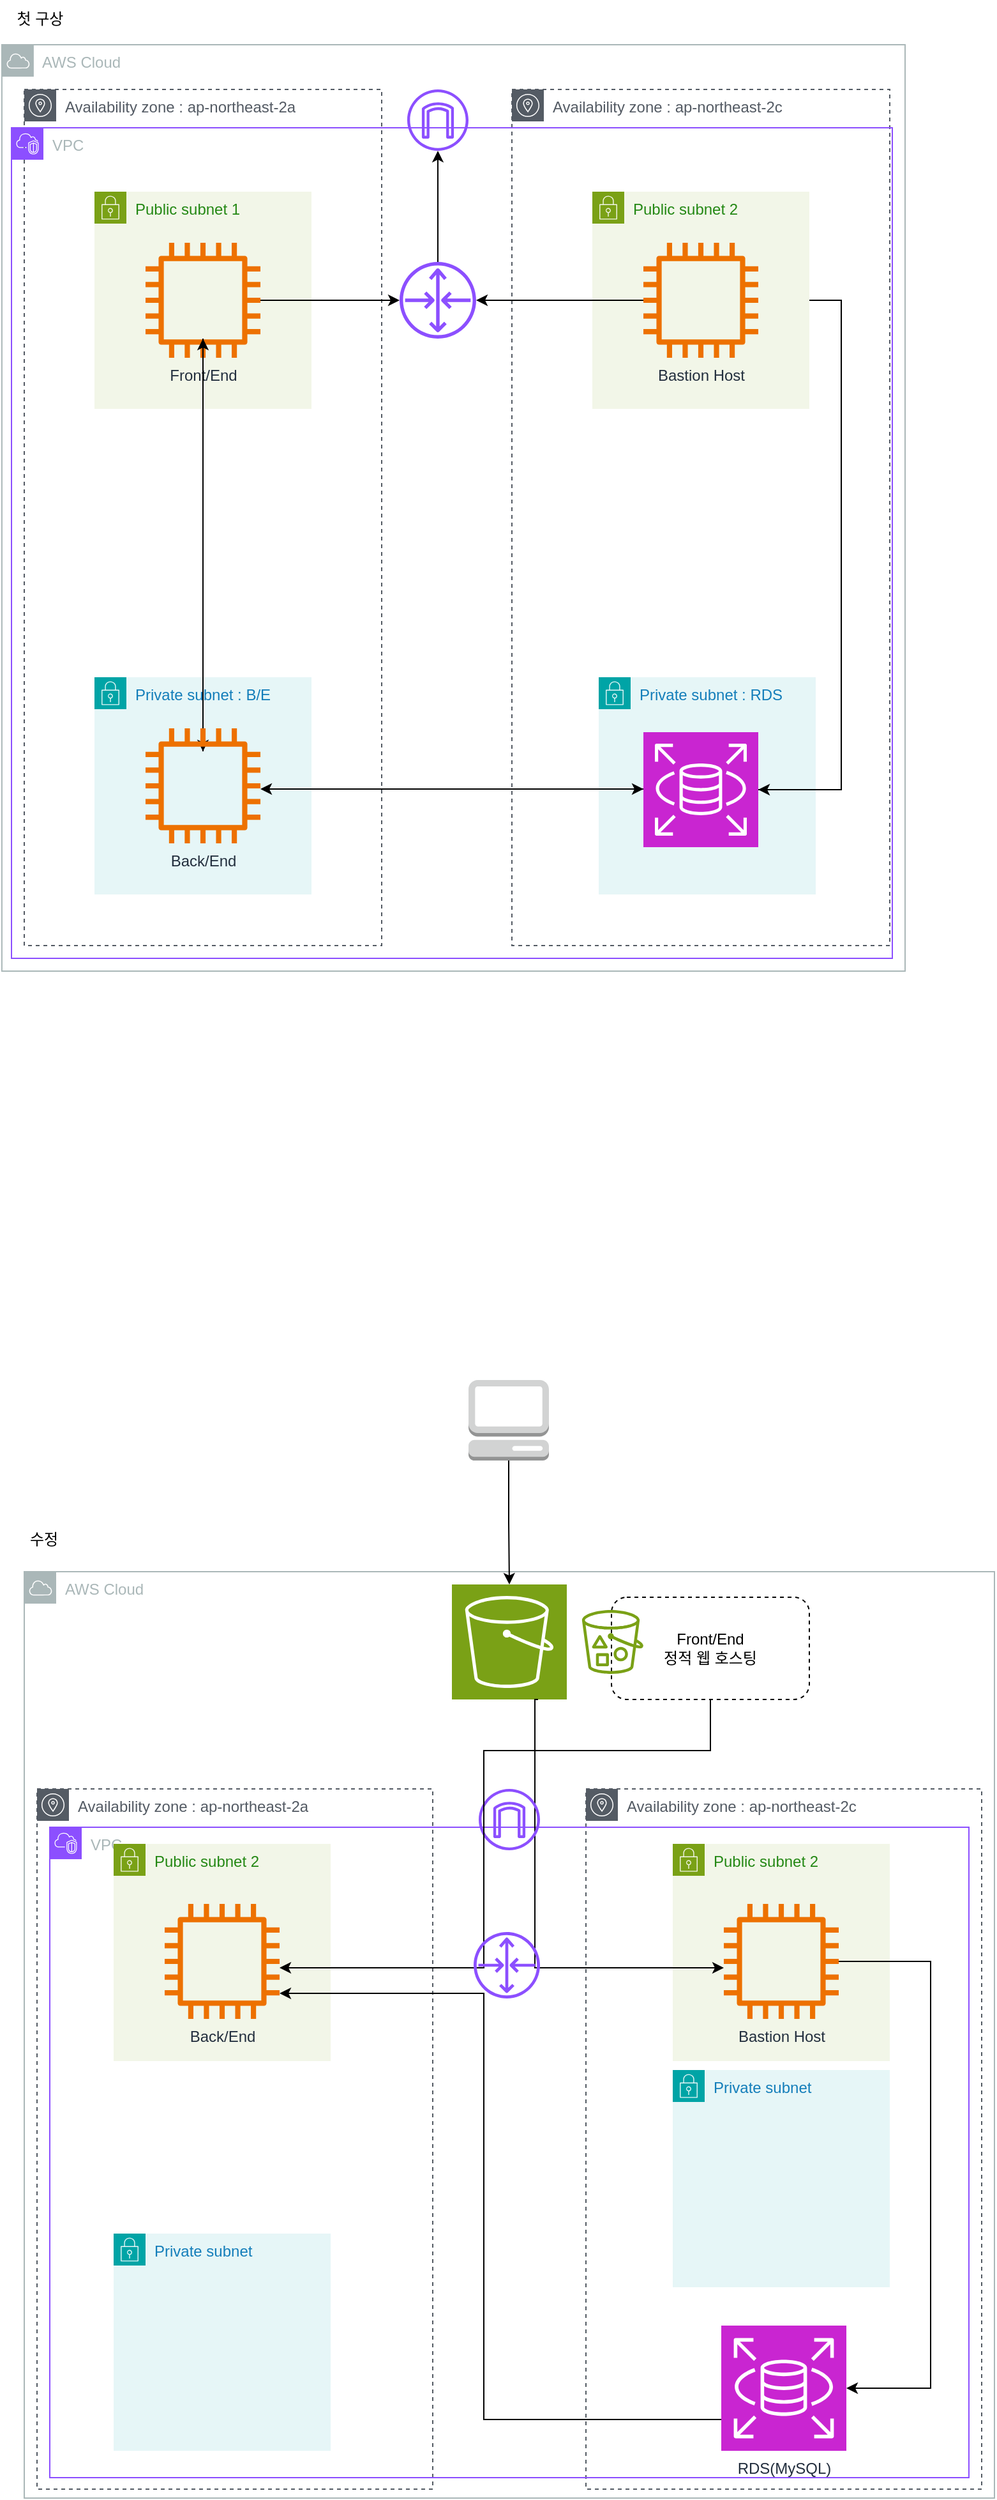<mxfile version="24.8.2">
  <diagram name="페이지-1" id="5gEI9ucqlpTtz-7oKbEV">
    <mxGraphModel dx="753" dy="1181" grid="1" gridSize="10" guides="1" tooltips="1" connect="1" arrows="1" fold="1" page="1" pageScale="1" pageWidth="827" pageHeight="1169" math="0" shadow="0">
      <root>
        <mxCell id="0" />
        <mxCell id="1" parent="0" />
        <mxCell id="hJIwRo_jDM6yLLJMVprT-30" value="Availability zone : ap-northeast-2c" style="sketch=0;outlineConnect=0;gradientColor=none;html=1;whiteSpace=wrap;fontSize=12;fontStyle=0;shape=mxgraph.aws4.group;grIcon=mxgraph.aws4.group_availability_zone;strokeColor=#545B64;fillColor=none;verticalAlign=top;align=left;spacingLeft=30;fontColor=#545B64;dashed=1;movable=1;resizable=1;rotatable=1;deletable=1;editable=1;locked=0;connectable=1;" parent="1" vertex="1">
          <mxGeometry x="422" y="210" width="296" height="670" as="geometry" />
        </mxCell>
        <mxCell id="hJIwRo_jDM6yLLJMVprT-66" value="AWS Cloud" style="sketch=0;outlineConnect=0;gradientColor=none;html=1;whiteSpace=wrap;fontSize=12;fontStyle=0;shape=mxgraph.aws4.group;grIcon=mxgraph.aws4.group_aws_cloud;strokeColor=#AAB7B8;fillColor=none;verticalAlign=top;align=left;spacingLeft=30;fontColor=#AAB7B8;dashed=0;" parent="1" vertex="1">
          <mxGeometry x="40" y="1370" width="760" height="725" as="geometry" />
        </mxCell>
        <mxCell id="hJIwRo_jDM6yLLJMVprT-32" value="AWS Cloud" style="sketch=0;outlineConnect=0;gradientColor=none;html=1;whiteSpace=wrap;fontSize=12;fontStyle=0;shape=mxgraph.aws4.group;grIcon=mxgraph.aws4.group_aws_cloud;strokeColor=#AAB7B8;fillColor=none;verticalAlign=top;align=left;spacingLeft=30;fontColor=#AAB7B8;dashed=0;" parent="1" vertex="1">
          <mxGeometry x="22.45" y="175" width="707.55" height="725" as="geometry" />
        </mxCell>
        <mxCell id="hJIwRo_jDM6yLLJMVprT-27" value="Availability zone : ap-northeast-2a" style="sketch=0;outlineConnect=0;gradientColor=none;html=1;whiteSpace=wrap;fontSize=12;fontStyle=0;shape=mxgraph.aws4.group;grIcon=mxgraph.aws4.group_availability_zone;strokeColor=#545B64;fillColor=none;verticalAlign=top;align=left;spacingLeft=30;fontColor=#545B64;dashed=1;movable=1;resizable=1;rotatable=1;deletable=1;editable=1;locked=0;connectable=1;" parent="1" vertex="1">
          <mxGeometry x="40" y="210" width="280" height="670" as="geometry" />
        </mxCell>
        <mxCell id="hJIwRo_jDM6yLLJMVprT-26" value="VPC" style="points=[[0,0],[0.25,0],[0.5,0],[0.75,0],[1,0],[1,0.25],[1,0.5],[1,0.75],[1,1],[0.75,1],[0.5,1],[0.25,1],[0,1],[0,0.75],[0,0.5],[0,0.25]];outlineConnect=0;gradientColor=none;html=1;whiteSpace=wrap;fontSize=12;fontStyle=0;container=0;pointerEvents=0;collapsible=0;recursiveResize=0;shape=mxgraph.aws4.group;grIcon=mxgraph.aws4.group_vpc2;strokeColor=#8C4FFF;fillColor=none;verticalAlign=top;align=left;spacingLeft=30;fontColor=#AAB7B8;dashed=0;movable=1;resizable=1;rotatable=1;deletable=1;editable=1;locked=0;connectable=1;" parent="1" vertex="1">
          <mxGeometry x="30" y="240" width="690" height="650" as="geometry" />
        </mxCell>
        <mxCell id="hJIwRo_jDM6yLLJMVprT-3" value="Private subnet : RDS" style="points=[[0,0],[0.25,0],[0.5,0],[0.75,0],[1,0],[1,0.25],[1,0.5],[1,0.75],[1,1],[0.75,1],[0.5,1],[0.25,1],[0,1],[0,0.75],[0,0.5],[0,0.25]];outlineConnect=0;gradientColor=none;html=1;whiteSpace=wrap;fontSize=12;fontStyle=0;container=0;pointerEvents=0;collapsible=0;recursiveResize=0;shape=mxgraph.aws4.group;grIcon=mxgraph.aws4.group_security_group;grStroke=0;strokeColor=#00A4A6;fillColor=#E6F6F7;verticalAlign=top;align=left;spacingLeft=30;fontColor=#147EBA;dashed=0;" parent="1" vertex="1">
          <mxGeometry x="490" y="670" width="170" height="170" as="geometry" />
        </mxCell>
        <mxCell id="hJIwRo_jDM6yLLJMVprT-65" value="첫 구상" style="text;html=1;align=center;verticalAlign=middle;resizable=0;points=[];autosize=1;strokeColor=none;fillColor=none;" parent="1" vertex="1">
          <mxGeometry x="22.45" y="140" width="60" height="30" as="geometry" />
        </mxCell>
        <mxCell id="hJIwRo_jDM6yLLJMVprT-67" value="수정" style="text;html=1;align=center;verticalAlign=middle;resizable=0;points=[];autosize=1;strokeColor=none;fillColor=none;" parent="1" vertex="1">
          <mxGeometry x="30" y="1330" width="50" height="30" as="geometry" />
        </mxCell>
        <mxCell id="hJIwRo_jDM6yLLJMVprT-35" value="" style="sketch=0;points=[[0,0,0],[0.25,0,0],[0.5,0,0],[0.75,0,0],[1,0,0],[0,1,0],[0.25,1,0],[0.5,1,0],[0.75,1,0],[1,1,0],[0,0.25,0],[0,0.5,0],[0,0.75,0],[1,0.25,0],[1,0.5,0],[1,0.75,0]];outlineConnect=0;fontColor=#232F3E;fillColor=#C925D1;strokeColor=#ffffff;dashed=0;verticalLabelPosition=bottom;verticalAlign=top;align=center;html=1;fontSize=12;fontStyle=0;aspect=fixed;shape=mxgraph.aws4.resourceIcon;resIcon=mxgraph.aws4.rds;direction=south;rotation=-90;" parent="1" vertex="1">
          <mxGeometry x="525" y="713" width="90" height="90" as="geometry" />
        </mxCell>
        <mxCell id="hJIwRo_jDM6yLLJMVprT-57" style="edgeStyle=orthogonalEdgeStyle;rounded=0;orthogonalLoop=1;jettySize=auto;html=1;exitX=1;exitY=0.5;exitDx=0;exitDy=0;exitPerimeter=0;" parent="1" source="hJIwRo_jDM6yLLJMVprT-35" target="hJIwRo_jDM6yLLJMVprT-36" edge="1">
          <mxGeometry relative="1" as="geometry">
            <Array as="points">
              <mxPoint x="680" y="758" />
              <mxPoint x="680" y="375" />
            </Array>
          </mxGeometry>
        </mxCell>
        <mxCell id="hJIwRo_jDM6yLLJMVprT-48" style="edgeStyle=orthogonalEdgeStyle;rounded=0;orthogonalLoop=1;jettySize=auto;html=1;entryX=1;entryY=0.5;entryDx=0;entryDy=0;entryPerimeter=0;" parent="1" source="hJIwRo_jDM6yLLJMVprT-36" target="hJIwRo_jDM6yLLJMVprT-35" edge="1">
          <mxGeometry relative="1" as="geometry">
            <Array as="points">
              <mxPoint x="680" y="375" />
              <mxPoint x="680" y="758" />
            </Array>
          </mxGeometry>
        </mxCell>
        <mxCell id="hJIwRo_jDM6yLLJMVprT-51" style="edgeStyle=orthogonalEdgeStyle;rounded=0;orthogonalLoop=1;jettySize=auto;html=1;entryX=0;entryY=0.25;entryDx=0;entryDy=0;entryPerimeter=0;" parent="1" edge="1">
          <mxGeometry relative="1" as="geometry">
            <mxPoint x="225" y="757.5" as="sourcePoint" />
            <mxPoint x="525" y="757.5" as="targetPoint" />
            <Array as="points">
              <mxPoint x="360" y="758" />
            </Array>
          </mxGeometry>
        </mxCell>
        <mxCell id="hJIwRo_jDM6yLLJMVprT-95" value="Availability zone : ap-northeast-2a" style="sketch=0;outlineConnect=0;gradientColor=none;html=1;whiteSpace=wrap;fontSize=12;fontStyle=0;shape=mxgraph.aws4.group;grIcon=mxgraph.aws4.group_availability_zone;strokeColor=#545B64;fillColor=none;verticalAlign=top;align=left;spacingLeft=30;fontColor=#545B64;dashed=1;movable=1;resizable=1;rotatable=1;deletable=1;editable=1;locked=0;connectable=1;" parent="1" vertex="1">
          <mxGeometry x="50" y="1540" width="310" height="548" as="geometry" />
        </mxCell>
        <mxCell id="hJIwRo_jDM6yLLJMVprT-96" value="Availability zone : ap-northeast-2c" style="sketch=0;outlineConnect=0;gradientColor=none;html=1;whiteSpace=wrap;fontSize=12;fontStyle=0;shape=mxgraph.aws4.group;grIcon=mxgraph.aws4.group_availability_zone;strokeColor=#545B64;fillColor=none;verticalAlign=top;align=left;spacingLeft=30;fontColor=#545B64;dashed=1;movable=1;resizable=1;rotatable=1;deletable=1;editable=1;locked=0;connectable=1;" parent="1" vertex="1">
          <mxGeometry x="480" y="1540" width="310" height="548" as="geometry" />
        </mxCell>
        <mxCell id="hJIwRo_jDM6yLLJMVprT-4" value="Public subnet 1" style="points=[[0,0],[0.25,0],[0.5,0],[0.75,0],[1,0],[1,0.25],[1,0.5],[1,0.75],[1,1],[0.75,1],[0.5,1],[0.25,1],[0,1],[0,0.75],[0,0.5],[0,0.25]];outlineConnect=0;gradientColor=none;html=1;whiteSpace=wrap;fontSize=12;fontStyle=0;container=0;pointerEvents=0;collapsible=0;recursiveResize=0;shape=mxgraph.aws4.group;grIcon=mxgraph.aws4.group_security_group;grStroke=0;strokeColor=#7AA116;fillColor=#F2F6E8;verticalAlign=top;align=left;spacingLeft=30;fontColor=#248814;dashed=0;" parent="1" vertex="1">
          <mxGeometry x="95" y="290" width="170" height="170" as="geometry" />
        </mxCell>
        <mxCell id="hJIwRo_jDM6yLLJMVprT-5" value="Public subnet 2" style="points=[[0,0],[0.25,0],[0.5,0],[0.75,0],[1,0],[1,0.25],[1,0.5],[1,0.75],[1,1],[0.75,1],[0.5,1],[0.25,1],[0,1],[0,0.75],[0,0.5],[0,0.25]];outlineConnect=0;gradientColor=none;html=1;whiteSpace=wrap;fontSize=12;fontStyle=0;container=0;pointerEvents=0;collapsible=0;recursiveResize=0;shape=mxgraph.aws4.group;grIcon=mxgraph.aws4.group_security_group;grStroke=0;strokeColor=#7AA116;fillColor=#F2F6E8;verticalAlign=top;align=left;spacingLeft=30;fontColor=#248814;dashed=0;movable=1;resizable=1;rotatable=1;deletable=1;editable=1;locked=0;connectable=1;" parent="1" vertex="1">
          <mxGeometry x="485" y="290" width="170" height="170" as="geometry" />
        </mxCell>
        <mxCell id="hJIwRo_jDM6yLLJMVprT-2" value="Private subnet : B/E" style="points=[[0,0],[0.25,0],[0.5,0],[0.75,0],[1,0],[1,0.25],[1,0.5],[1,0.75],[1,1],[0.75,1],[0.5,1],[0.25,1],[0,1],[0,0.75],[0,0.5],[0,0.25]];outlineConnect=0;gradientColor=none;html=1;whiteSpace=wrap;fontSize=12;fontStyle=0;container=1;pointerEvents=0;collapsible=0;recursiveResize=0;shape=mxgraph.aws4.group;grIcon=mxgraph.aws4.group_security_group;grStroke=0;strokeColor=#00A4A6;fillColor=#E6F6F7;verticalAlign=top;align=left;spacingLeft=30;fontColor=#147EBA;dashed=0;" parent="1" vertex="1">
          <mxGeometry x="95" y="670" width="170" height="170" as="geometry" />
        </mxCell>
        <mxCell id="hJIwRo_jDM6yLLJMVprT-36" value="Bastion Host" style="sketch=0;outlineConnect=0;fontColor=#232F3E;gradientColor=none;fillColor=#ED7100;strokeColor=none;dashed=0;verticalLabelPosition=bottom;verticalAlign=top;align=center;html=1;fontSize=12;fontStyle=0;aspect=fixed;pointerEvents=1;shape=mxgraph.aws4.instance2;" parent="1" vertex="1">
          <mxGeometry x="525" y="330" width="90" height="90" as="geometry" />
        </mxCell>
        <mxCell id="hJIwRo_jDM6yLLJMVprT-34" value="Front/End" style="sketch=0;outlineConnect=0;fontColor=#232F3E;gradientColor=none;fillColor=#ED7100;strokeColor=none;dashed=0;verticalLabelPosition=bottom;verticalAlign=top;align=center;html=1;fontSize=12;fontStyle=0;aspect=fixed;pointerEvents=1;shape=mxgraph.aws4.instance2;" parent="1" vertex="1">
          <mxGeometry x="135" y="330" width="90" height="90" as="geometry" />
        </mxCell>
        <mxCell id="hJIwRo_jDM6yLLJMVprT-63" style="edgeStyle=orthogonalEdgeStyle;rounded=0;orthogonalLoop=1;jettySize=auto;html=1;exitX=0.5;exitY=1;exitDx=0;exitDy=0;entryX=0.5;entryY=0;entryDx=0;entryDy=0;" parent="1" source="hJIwRo_jDM6yLLJMVprT-40" target="hJIwRo_jDM6yLLJMVprT-41" edge="1">
          <mxGeometry relative="1" as="geometry" />
        </mxCell>
        <mxCell id="hJIwRo_jDM6yLLJMVprT-40" value="" style="shape=image;html=1;verticalAlign=top;verticalLabelPosition=bottom;labelBackgroundColor=#ffffff;imageAspect=0;aspect=fixed;image=https://cdn1.iconfinder.com/data/icons/unicons-line-vol-3/24/docker-128.png" parent="1" vertex="1">
          <mxGeometry x="150" y="345" width="60" height="60" as="geometry" />
        </mxCell>
        <mxCell id="hJIwRo_jDM6yLLJMVprT-64" style="edgeStyle=orthogonalEdgeStyle;rounded=0;orthogonalLoop=1;jettySize=auto;html=1;exitX=0.5;exitY=0;exitDx=0;exitDy=0;" parent="1" source="hJIwRo_jDM6yLLJMVprT-41" target="hJIwRo_jDM6yLLJMVprT-40" edge="1">
          <mxGeometry relative="1" as="geometry" />
        </mxCell>
        <mxCell id="hJIwRo_jDM6yLLJMVprT-33" value="" style="sketch=0;outlineConnect=0;fontColor=#232F3E;gradientColor=none;fillColor=#8C4FFF;strokeColor=none;dashed=0;verticalLabelPosition=bottom;verticalAlign=top;align=center;html=1;fontSize=12;fontStyle=0;aspect=fixed;pointerEvents=1;shape=mxgraph.aws4.internet_gateway;" parent="1" vertex="1">
          <mxGeometry x="340" y="210" width="48" height="48" as="geometry" />
        </mxCell>
        <mxCell id="hJIwRo_jDM6yLLJMVprT-59" style="edgeStyle=orthogonalEdgeStyle;rounded=0;orthogonalLoop=1;jettySize=auto;html=1;" parent="1" source="hJIwRo_jDM6yLLJMVprT-36" target="hJIwRo_jDM6yLLJMVprT-56" edge="1">
          <mxGeometry relative="1" as="geometry" />
        </mxCell>
        <mxCell id="hJIwRo_jDM6yLLJMVprT-60" style="edgeStyle=orthogonalEdgeStyle;rounded=0;orthogonalLoop=1;jettySize=auto;html=1;" parent="1" source="hJIwRo_jDM6yLLJMVprT-34" target="hJIwRo_jDM6yLLJMVprT-56" edge="1">
          <mxGeometry relative="1" as="geometry" />
        </mxCell>
        <mxCell id="hJIwRo_jDM6yLLJMVprT-61" style="edgeStyle=orthogonalEdgeStyle;rounded=0;orthogonalLoop=1;jettySize=auto;html=1;" parent="1" source="hJIwRo_jDM6yLLJMVprT-56" target="hJIwRo_jDM6yLLJMVprT-33" edge="1">
          <mxGeometry relative="1" as="geometry" />
        </mxCell>
        <mxCell id="hJIwRo_jDM6yLLJMVprT-56" value="" style="sketch=0;outlineConnect=0;fontColor=#232F3E;gradientColor=none;fillColor=#8C4FFF;strokeColor=none;dashed=0;verticalLabelPosition=bottom;verticalAlign=top;align=center;html=1;fontSize=12;fontStyle=0;aspect=fixed;pointerEvents=1;shape=mxgraph.aws4.router;" parent="1" vertex="1">
          <mxGeometry x="334" y="345" width="60" height="60" as="geometry" />
        </mxCell>
        <mxCell id="hJIwRo_jDM6yLLJMVprT-37" value="Back/End" style="sketch=0;outlineConnect=0;fontColor=#232F3E;gradientColor=none;fillColor=#ED7100;strokeColor=none;dashed=0;verticalLabelPosition=bottom;verticalAlign=top;align=center;html=1;fontSize=12;fontStyle=0;aspect=fixed;pointerEvents=1;shape=mxgraph.aws4.instance2;" parent="1" vertex="1">
          <mxGeometry x="135" y="710" width="90" height="90" as="geometry" />
        </mxCell>
        <mxCell id="hJIwRo_jDM6yLLJMVprT-41" value="" style="shape=image;html=1;verticalAlign=top;verticalLabelPosition=bottom;labelBackgroundColor=#ffffff;imageAspect=0;aspect=fixed;image=https://cdn1.iconfinder.com/data/icons/unicons-line-vol-3/24/docker-128.png" parent="1" vertex="1">
          <mxGeometry x="150" y="728" width="60" height="60" as="geometry" />
        </mxCell>
        <mxCell id="hJIwRo_jDM6yLLJMVprT-52" style="edgeStyle=orthogonalEdgeStyle;rounded=0;orthogonalLoop=1;jettySize=auto;html=1;exitX=0;exitY=0.75;exitDx=0;exitDy=0;exitPerimeter=0;" parent="1" edge="1">
          <mxGeometry relative="1" as="geometry">
            <mxPoint x="525" y="757.5" as="sourcePoint" />
            <mxPoint x="225" y="757.5" as="targetPoint" />
            <Array as="points">
              <mxPoint x="450" y="757" />
              <mxPoint x="450" y="757" />
            </Array>
          </mxGeometry>
        </mxCell>
        <mxCell id="hJIwRo_jDM6yLLJMVprT-114" value="VPC" style="points=[[0,0],[0.25,0],[0.5,0],[0.75,0],[1,0],[1,0.25],[1,0.5],[1,0.75],[1,1],[0.75,1],[0.5,1],[0.25,1],[0,1],[0,0.75],[0,0.5],[0,0.25]];outlineConnect=0;gradientColor=none;html=1;whiteSpace=wrap;fontSize=12;fontStyle=0;container=0;pointerEvents=0;collapsible=0;recursiveResize=0;shape=mxgraph.aws4.group;grIcon=mxgraph.aws4.group_vpc2;strokeColor=#8C4FFF;fillColor=none;verticalAlign=top;align=left;spacingLeft=30;fontColor=#AAB7B8;dashed=0;movable=1;resizable=1;rotatable=1;deletable=1;editable=1;locked=0;connectable=1;" parent="1" vertex="1">
          <mxGeometry x="60" y="1570" width="720" height="509" as="geometry" />
        </mxCell>
        <mxCell id="hJIwRo_jDM6yLLJMVprT-116" value="RDS(MySQL)" style="sketch=0;points=[[0,0,0],[0.25,0,0],[0.5,0,0],[0.75,0,0],[1,0,0],[0,1,0],[0.25,1,0],[0.5,1,0],[0.75,1,0],[1,1,0],[0,0.25,0],[0,0.5,0],[0,0.75,0],[1,0.25,0],[1,0.5,0],[1,0.75,0]];outlineConnect=0;fontColor=#232F3E;fillColor=#C925D1;strokeColor=#ffffff;dashed=0;verticalLabelPosition=bottom;verticalAlign=top;align=center;html=1;fontSize=12;fontStyle=0;aspect=fixed;shape=mxgraph.aws4.resourceIcon;resIcon=mxgraph.aws4.rds;" parent="1" vertex="1">
          <mxGeometry x="586" y="1960" width="98" height="98" as="geometry" />
        </mxCell>
        <mxCell id="hJIwRo_jDM6yLLJMVprT-117" value="Private subnet&amp;nbsp;" style="points=[[0,0],[0.25,0],[0.5,0],[0.75,0],[1,0],[1,0.25],[1,0.5],[1,0.75],[1,1],[0.75,1],[0.5,1],[0.25,1],[0,1],[0,0.75],[0,0.5],[0,0.25]];outlineConnect=0;gradientColor=none;html=1;whiteSpace=wrap;fontSize=12;fontStyle=0;container=0;pointerEvents=0;collapsible=0;recursiveResize=0;shape=mxgraph.aws4.group;grIcon=mxgraph.aws4.group_security_group;grStroke=0;strokeColor=#00A4A6;fillColor=#E6F6F7;verticalAlign=top;align=left;spacingLeft=30;fontColor=#147EBA;dashed=0;" parent="1" vertex="1">
          <mxGeometry x="548" y="1760" width="170" height="170" as="geometry" />
        </mxCell>
        <mxCell id="hJIwRo_jDM6yLLJMVprT-120" value="Private subnet&amp;nbsp;" style="points=[[0,0],[0.25,0],[0.5,0],[0.75,0],[1,0],[1,0.25],[1,0.5],[1,0.75],[1,1],[0.75,1],[0.5,1],[0.25,1],[0,1],[0,0.75],[0,0.5],[0,0.25]];outlineConnect=0;gradientColor=none;html=1;whiteSpace=wrap;fontSize=12;fontStyle=0;container=0;pointerEvents=0;collapsible=0;recursiveResize=0;shape=mxgraph.aws4.group;grIcon=mxgraph.aws4.group_security_group;grStroke=0;strokeColor=#00A4A6;fillColor=#E6F6F7;verticalAlign=top;align=left;spacingLeft=30;fontColor=#147EBA;dashed=0;" parent="1" vertex="1">
          <mxGeometry x="110" y="1888" width="170" height="170" as="geometry" />
        </mxCell>
        <mxCell id="hJIwRo_jDM6yLLJMVprT-132" value="Public subnet 2" style="points=[[0,0],[0.25,0],[0.5,0],[0.75,0],[1,0],[1,0.25],[1,0.5],[1,0.75],[1,1],[0.75,1],[0.5,1],[0.25,1],[0,1],[0,0.75],[0,0.5],[0,0.25]];outlineConnect=0;gradientColor=none;html=1;whiteSpace=wrap;fontSize=12;fontStyle=0;container=0;pointerEvents=0;collapsible=0;recursiveResize=0;shape=mxgraph.aws4.group;grIcon=mxgraph.aws4.group_security_group;grStroke=0;strokeColor=#7AA116;fillColor=#F2F6E8;verticalAlign=top;align=left;spacingLeft=30;fontColor=#248814;dashed=0;movable=1;resizable=1;rotatable=1;deletable=1;editable=1;locked=0;connectable=1;" parent="1" vertex="1">
          <mxGeometry x="548" y="1583" width="170" height="170" as="geometry" />
        </mxCell>
        <mxCell id="hJIwRo_jDM6yLLJMVprT-133" value="Public subnet 2" style="points=[[0,0],[0.25,0],[0.5,0],[0.75,0],[1,0],[1,0.25],[1,0.5],[1,0.75],[1,1],[0.75,1],[0.5,1],[0.25,1],[0,1],[0,0.75],[0,0.5],[0,0.25]];outlineConnect=0;gradientColor=none;html=1;whiteSpace=wrap;fontSize=12;fontStyle=0;container=0;pointerEvents=0;collapsible=0;recursiveResize=0;shape=mxgraph.aws4.group;grIcon=mxgraph.aws4.group_security_group;grStroke=0;strokeColor=#7AA116;fillColor=#F2F6E8;verticalAlign=top;align=left;spacingLeft=30;fontColor=#248814;dashed=0;movable=1;resizable=1;rotatable=1;deletable=1;editable=1;locked=0;connectable=1;" parent="1" vertex="1">
          <mxGeometry x="110" y="1583" width="170" height="170" as="geometry" />
        </mxCell>
        <mxCell id="hJIwRo_jDM6yLLJMVprT-135" value="" style="sketch=0;points=[[0,0,0],[0.25,0,0],[0.5,0,0],[0.75,0,0],[1,0,0],[0,1,0],[0.25,1,0],[0.5,1,0],[0.75,1,0],[1,1,0],[0,0.25,0],[0,0.5,0],[0,0.75,0],[1,0.25,0],[1,0.5,0],[1,0.75,0]];outlineConnect=0;fontColor=#232F3E;fillColor=#7AA116;strokeColor=#ffffff;dashed=0;verticalLabelPosition=bottom;verticalAlign=top;align=center;html=1;fontSize=12;fontStyle=0;aspect=fixed;shape=mxgraph.aws4.resourceIcon;resIcon=mxgraph.aws4.s3;" parent="1" vertex="1">
          <mxGeometry x="375" y="1380" width="90" height="90" as="geometry" />
        </mxCell>
        <mxCell id="hJIwRo_jDM6yLLJMVprT-142" style="edgeStyle=orthogonalEdgeStyle;rounded=0;orthogonalLoop=1;jettySize=auto;html=1;exitX=0.75;exitY=1;exitDx=0;exitDy=0;exitPerimeter=0;" parent="1" source="hJIwRo_jDM6yLLJMVprT-135" target="hJIwRo_jDM6yLLJMVprT-137" edge="1">
          <mxGeometry relative="1" as="geometry">
            <mxPoint x="450" y="1470" as="sourcePoint" />
            <Array as="points">
              <mxPoint x="440" y="1470" />
              <mxPoint x="440" y="1680" />
            </Array>
          </mxGeometry>
        </mxCell>
        <mxCell id="hJIwRo_jDM6yLLJMVprT-136" value="" style="sketch=0;outlineConnect=0;fontColor=#232F3E;gradientColor=none;fillColor=#8C4FFF;strokeColor=none;dashed=0;verticalLabelPosition=bottom;verticalAlign=top;align=center;html=1;fontSize=12;fontStyle=0;aspect=fixed;pointerEvents=1;shape=mxgraph.aws4.internet_gateway;" parent="1" vertex="1">
          <mxGeometry x="396" y="1540" width="48" height="48" as="geometry" />
        </mxCell>
        <mxCell id="hJIwRo_jDM6yLLJMVprT-137" value="Bastion Host" style="sketch=0;outlineConnect=0;fontColor=#232F3E;gradientColor=none;fillColor=#ED7100;strokeColor=none;dashed=0;verticalLabelPosition=bottom;verticalAlign=top;align=center;html=1;fontSize=12;fontStyle=0;aspect=fixed;pointerEvents=1;shape=mxgraph.aws4.instance2;" parent="1" vertex="1">
          <mxGeometry x="588" y="1630" width="90" height="90" as="geometry" />
        </mxCell>
        <mxCell id="hJIwRo_jDM6yLLJMVprT-140" style="edgeStyle=orthogonalEdgeStyle;rounded=0;orthogonalLoop=1;jettySize=auto;html=1;exitX=0.5;exitY=1;exitDx=0;exitDy=0;exitPerimeter=0;" parent="1" source="hJIwRo_jDM6yLLJMVprT-139" target="hJIwRo_jDM6yLLJMVprT-135" edge="1">
          <mxGeometry relative="1" as="geometry" />
        </mxCell>
        <mxCell id="hJIwRo_jDM6yLLJMVprT-139" value="" style="outlineConnect=0;dashed=0;verticalLabelPosition=bottom;verticalAlign=top;align=center;html=1;shape=mxgraph.aws3.management_console;fillColor=#D2D3D3;gradientColor=none;" parent="1" vertex="1">
          <mxGeometry x="388" y="1220" width="63" height="63" as="geometry" />
        </mxCell>
        <mxCell id="hJIwRo_jDM6yLLJMVprT-144" value="" style="edgeStyle=orthogonalEdgeStyle;rounded=0;orthogonalLoop=1;jettySize=auto;html=1;entryX=1;entryY=0.5;entryDx=0;entryDy=0;entryPerimeter=0;" parent="1" source="hJIwRo_jDM6yLLJMVprT-137" target="hJIwRo_jDM6yLLJMVprT-116" edge="1">
          <mxGeometry relative="1" as="geometry">
            <Array as="points">
              <mxPoint x="750" y="1675" />
              <mxPoint x="750" y="2009" />
            </Array>
          </mxGeometry>
        </mxCell>
        <mxCell id="hJIwRo_jDM6yLLJMVprT-149" style="edgeStyle=orthogonalEdgeStyle;rounded=0;orthogonalLoop=1;jettySize=auto;html=1;" parent="1" source="hJIwRo_jDM6yLLJMVprT-146" target="hJIwRo_jDM6yLLJMVprT-122" edge="1">
          <mxGeometry relative="1" as="geometry">
            <Array as="points">
              <mxPoint x="578" y="1510" />
              <mxPoint x="400" y="1510" />
              <mxPoint x="400" y="1680" />
            </Array>
          </mxGeometry>
        </mxCell>
        <mxCell id="hJIwRo_jDM6yLLJMVprT-146" value="Front/End&lt;div&gt;정적 웹 호스팅&lt;/div&gt;" style="rounded=1;whiteSpace=wrap;html=1;glass=0;dashed=1;" parent="1" vertex="1">
          <mxGeometry x="500" y="1390" width="155" height="80" as="geometry" />
        </mxCell>
        <mxCell id="hJIwRo_jDM6yLLJMVprT-145" value="" style="sketch=0;outlineConnect=0;fontColor=#232F3E;gradientColor=none;fillColor=#7AA116;strokeColor=none;dashed=0;verticalLabelPosition=bottom;verticalAlign=top;align=center;html=1;fontSize=12;fontStyle=0;aspect=fixed;pointerEvents=1;shape=mxgraph.aws4.bucket_with_objects;" parent="1" vertex="1">
          <mxGeometry x="476.92" y="1400" width="48.08" height="50" as="geometry" />
        </mxCell>
        <mxCell id="hJIwRo_jDM6yLLJMVprT-150" style="edgeStyle=orthogonalEdgeStyle;rounded=0;orthogonalLoop=1;jettySize=auto;html=1;exitX=0;exitY=0.75;exitDx=0;exitDy=0;exitPerimeter=0;" parent="1" source="hJIwRo_jDM6yLLJMVprT-116" target="hJIwRo_jDM6yLLJMVprT-122" edge="1">
          <mxGeometry relative="1" as="geometry">
            <Array as="points">
              <mxPoint x="400" y="2034" />
              <mxPoint x="400" y="1700" />
            </Array>
          </mxGeometry>
        </mxCell>
        <mxCell id="hJIwRo_jDM6yLLJMVprT-122" value="Back/End" style="sketch=0;outlineConnect=0;fontColor=#232F3E;gradientColor=none;fillColor=#ED7100;strokeColor=none;dashed=0;verticalLabelPosition=bottom;verticalAlign=top;align=center;html=1;fontSize=12;fontStyle=0;aspect=fixed;pointerEvents=1;shape=mxgraph.aws4.instance2;" parent="1" vertex="1">
          <mxGeometry x="150" y="1630" width="90" height="90" as="geometry" />
        </mxCell>
        <mxCell id="hJIwRo_jDM6yLLJMVprT-123" value="" style="shape=image;html=1;verticalAlign=top;verticalLabelPosition=bottom;labelBackgroundColor=#ffffff;imageAspect=0;aspect=fixed;image=https://cdn1.iconfinder.com/data/icons/unicons-line-vol-3/24/docker-128.png" parent="1" vertex="1">
          <mxGeometry x="165" y="1648" width="60" height="60" as="geometry" />
        </mxCell>
        <mxCell id="w1aqZUU81t5h18LAUvRf-1" value="" style="sketch=0;outlineConnect=0;fontColor=#232F3E;gradientColor=none;fillColor=#8C4FFF;strokeColor=none;dashed=0;verticalLabelPosition=bottom;verticalAlign=top;align=center;html=1;fontSize=12;fontStyle=0;aspect=fixed;pointerEvents=1;shape=mxgraph.aws4.router;" vertex="1" parent="1">
          <mxGeometry x="392" y="1652" width="52" height="52" as="geometry" />
        </mxCell>
      </root>
    </mxGraphModel>
  </diagram>
</mxfile>
